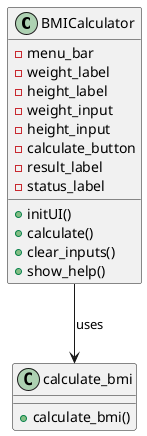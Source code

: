 @startuml
class BMICalculator {
    - menu_bar
    - weight_label
    - height_label
    - weight_input
    - height_input
    - calculate_button
    - result_label
    - status_label
    + initUI()
    + calculate()
    + clear_inputs()
    + show_help()
}

class calculate_bmi {
    + calculate_bmi()
}

BMICalculator --> calculate_bmi : uses
@enduml
